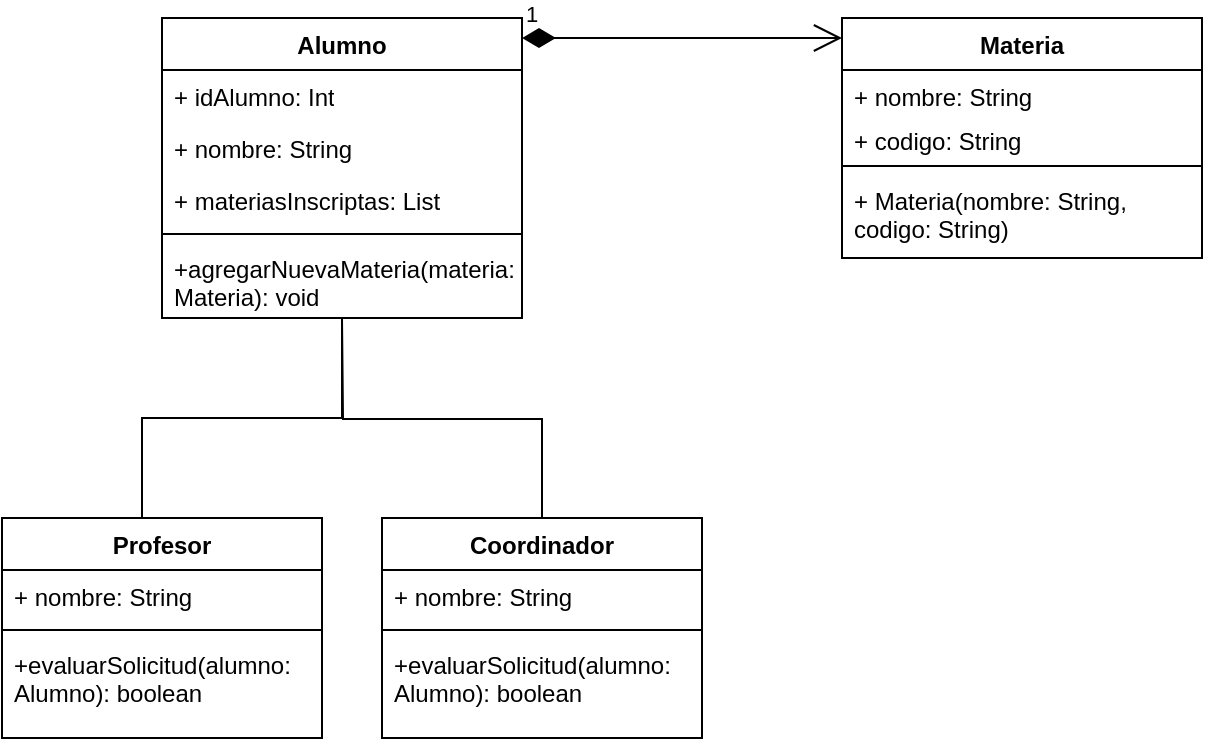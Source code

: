 <mxfile version="24.7.14">
  <diagram id="C5RBs43oDa-KdzZeNtuy" name="Page-1">
    <mxGraphModel dx="459" dy="789" grid="1" gridSize="10" guides="1" tooltips="1" connect="1" arrows="1" fold="1" page="1" pageScale="1" pageWidth="827" pageHeight="1169" math="0" shadow="0">
      <root>
        <mxCell id="WIyWlLk6GJQsqaUBKTNV-0" />
        <mxCell id="WIyWlLk6GJQsqaUBKTNV-1" parent="WIyWlLk6GJQsqaUBKTNV-0" />
        <mxCell id="OojGAbhkklRPXvO-Jimr-4" value="Alumno" style="swimlane;fontStyle=1;align=center;verticalAlign=top;childLayout=stackLayout;horizontal=1;startSize=26;horizontalStack=0;resizeParent=1;resizeParentMax=0;resizeLast=0;collapsible=1;marginBottom=0;whiteSpace=wrap;html=1;" vertex="1" parent="WIyWlLk6GJQsqaUBKTNV-1">
          <mxGeometry x="210" y="400" width="180" height="150" as="geometry">
            <mxRectangle x="210" y="400" width="80" height="30" as="alternateBounds" />
          </mxGeometry>
        </mxCell>
        <mxCell id="OojGAbhkklRPXvO-Jimr-5" value="+ idAlumno: Int" style="text;strokeColor=none;fillColor=none;align=left;verticalAlign=top;spacingLeft=4;spacingRight=4;overflow=hidden;rotatable=0;points=[[0,0.5],[1,0.5]];portConstraint=eastwest;whiteSpace=wrap;html=1;" vertex="1" parent="OojGAbhkklRPXvO-Jimr-4">
          <mxGeometry y="26" width="180" height="26" as="geometry" />
        </mxCell>
        <mxCell id="OojGAbhkklRPXvO-Jimr-15" value="+ nombre: String" style="text;strokeColor=none;fillColor=none;align=left;verticalAlign=top;spacingLeft=4;spacingRight=4;overflow=hidden;rotatable=0;points=[[0,0.5],[1,0.5]];portConstraint=eastwest;whiteSpace=wrap;html=1;" vertex="1" parent="OojGAbhkklRPXvO-Jimr-4">
          <mxGeometry y="52" width="180" height="26" as="geometry" />
        </mxCell>
        <mxCell id="OojGAbhkklRPXvO-Jimr-16" value="+ materiasInscriptas: List" style="text;strokeColor=none;fillColor=none;align=left;verticalAlign=top;spacingLeft=4;spacingRight=4;overflow=hidden;rotatable=0;points=[[0,0.5],[1,0.5]];portConstraint=eastwest;whiteSpace=wrap;html=1;" vertex="1" parent="OojGAbhkklRPXvO-Jimr-4">
          <mxGeometry y="78" width="180" height="26" as="geometry" />
        </mxCell>
        <mxCell id="OojGAbhkklRPXvO-Jimr-6" value="" style="line;strokeWidth=1;fillColor=none;align=left;verticalAlign=middle;spacingTop=-1;spacingLeft=3;spacingRight=3;rotatable=0;labelPosition=right;points=[];portConstraint=eastwest;strokeColor=inherit;" vertex="1" parent="OojGAbhkklRPXvO-Jimr-4">
          <mxGeometry y="104" width="180" height="8" as="geometry" />
        </mxCell>
        <mxCell id="OojGAbhkklRPXvO-Jimr-7" value="+&lt;span class=&quot;hljs-title function_ invoke__&quot;&gt;agregarNuevaMateria&lt;/span&gt;(&lt;span class=&quot;hljs-attr&quot;&gt;materia&lt;/span&gt;: Materia): &lt;span class=&quot;hljs-keyword&quot;&gt;void&lt;/span&gt;" style="text;strokeColor=none;fillColor=none;align=left;verticalAlign=top;spacingLeft=4;spacingRight=4;overflow=hidden;rotatable=0;points=[[0,0.5],[1,0.5]];portConstraint=eastwest;whiteSpace=wrap;html=1;" vertex="1" parent="OojGAbhkklRPXvO-Jimr-4">
          <mxGeometry y="112" width="180" height="38" as="geometry" />
        </mxCell>
        <mxCell id="OojGAbhkklRPXvO-Jimr-10" value="Materia" style="swimlane;fontStyle=1;align=center;verticalAlign=top;childLayout=stackLayout;horizontal=1;startSize=26;horizontalStack=0;resizeParent=1;resizeParentMax=0;resizeLast=0;collapsible=1;marginBottom=0;whiteSpace=wrap;html=1;" vertex="1" parent="WIyWlLk6GJQsqaUBKTNV-1">
          <mxGeometry x="550" y="400" width="180" height="120" as="geometry">
            <mxRectangle x="550" y="400" width="80" height="30" as="alternateBounds" />
          </mxGeometry>
        </mxCell>
        <mxCell id="OojGAbhkklRPXvO-Jimr-11" value="+ nombre: String" style="text;strokeColor=none;fillColor=none;align=left;verticalAlign=top;spacingLeft=4;spacingRight=4;overflow=hidden;rotatable=0;points=[[0,0.5],[1,0.5]];portConstraint=eastwest;whiteSpace=wrap;html=1;" vertex="1" parent="OojGAbhkklRPXvO-Jimr-10">
          <mxGeometry y="26" width="180" height="22" as="geometry" />
        </mxCell>
        <mxCell id="OojGAbhkklRPXvO-Jimr-18" value="+ codigo: String" style="text;strokeColor=none;fillColor=none;align=left;verticalAlign=top;spacingLeft=4;spacingRight=4;overflow=hidden;rotatable=0;points=[[0,0.5],[1,0.5]];portConstraint=eastwest;whiteSpace=wrap;html=1;" vertex="1" parent="OojGAbhkklRPXvO-Jimr-10">
          <mxGeometry y="48" width="180" height="22" as="geometry" />
        </mxCell>
        <mxCell id="OojGAbhkklRPXvO-Jimr-12" value="" style="line;strokeWidth=1;fillColor=none;align=left;verticalAlign=middle;spacingTop=-1;spacingLeft=3;spacingRight=3;rotatable=0;labelPosition=right;points=[];portConstraint=eastwest;strokeColor=inherit;" vertex="1" parent="OojGAbhkklRPXvO-Jimr-10">
          <mxGeometry y="70" width="180" height="8" as="geometry" />
        </mxCell>
        <mxCell id="OojGAbhkklRPXvO-Jimr-13" value="+ &lt;span class=&quot;hljs-built_in&quot;&gt;Materia&lt;/span&gt;(nombre: &lt;span class=&quot;hljs-type&quot;&gt;String&lt;/span&gt;, codigo: &lt;span class=&quot;hljs-type&quot;&gt;String&lt;/span&gt;)&lt;div&gt;&lt;br&gt;&lt;/div&gt;" style="text;strokeColor=none;fillColor=none;align=left;verticalAlign=top;spacingLeft=4;spacingRight=4;overflow=hidden;rotatable=0;points=[[0,0.5],[1,0.5]];portConstraint=eastwest;whiteSpace=wrap;html=1;" vertex="1" parent="OojGAbhkklRPXvO-Jimr-10">
          <mxGeometry y="78" width="180" height="42" as="geometry" />
        </mxCell>
        <mxCell id="OojGAbhkklRPXvO-Jimr-24" value="1" style="endArrow=open;html=1;endSize=12;startArrow=diamondThin;startSize=14;startFill=1;edgeStyle=orthogonalEdgeStyle;align=left;verticalAlign=bottom;rounded=0;flowAnimation=0;" edge="1" parent="WIyWlLk6GJQsqaUBKTNV-1">
          <mxGeometry x="-1" y="3" relative="1" as="geometry">
            <mxPoint x="390" y="410" as="sourcePoint" />
            <mxPoint x="550" y="410" as="targetPoint" />
            <Array as="points">
              <mxPoint x="500" y="410" />
              <mxPoint x="500" y="410" />
            </Array>
            <mxPoint as="offset" />
          </mxGeometry>
        </mxCell>
        <mxCell id="OojGAbhkklRPXvO-Jimr-72" value="Profesor&lt;div&gt;&lt;br&gt;&lt;/div&gt;" style="swimlane;fontStyle=1;align=center;verticalAlign=top;childLayout=stackLayout;horizontal=1;startSize=26;horizontalStack=0;resizeParent=1;resizeParentMax=0;resizeLast=0;collapsible=1;marginBottom=0;whiteSpace=wrap;html=1;" vertex="1" parent="WIyWlLk6GJQsqaUBKTNV-1">
          <mxGeometry x="130" y="650" width="160" height="110" as="geometry" />
        </mxCell>
        <mxCell id="OojGAbhkklRPXvO-Jimr-73" value="+ nombre: String" style="text;strokeColor=none;fillColor=none;align=left;verticalAlign=top;spacingLeft=4;spacingRight=4;overflow=hidden;rotatable=0;points=[[0,0.5],[1,0.5]];portConstraint=eastwest;whiteSpace=wrap;html=1;" vertex="1" parent="OojGAbhkklRPXvO-Jimr-72">
          <mxGeometry y="26" width="160" height="26" as="geometry" />
        </mxCell>
        <mxCell id="OojGAbhkklRPXvO-Jimr-74" value="" style="line;strokeWidth=1;fillColor=none;align=left;verticalAlign=middle;spacingTop=-1;spacingLeft=3;spacingRight=3;rotatable=0;labelPosition=right;points=[];portConstraint=eastwest;strokeColor=inherit;" vertex="1" parent="OojGAbhkklRPXvO-Jimr-72">
          <mxGeometry y="52" width="160" height="8" as="geometry" />
        </mxCell>
        <mxCell id="OojGAbhkklRPXvO-Jimr-75" value="+&lt;span class=&quot;hljs-title function_ invoke__&quot;&gt;evaluarSolicitud&lt;/span&gt;(&lt;span class=&quot;hljs-attr&quot;&gt;alumno&lt;/span&gt;: Alumno): &lt;span class=&quot;hljs-keyword&quot;&gt;boolean&lt;/span&gt;" style="text;strokeColor=none;fillColor=none;align=left;verticalAlign=top;spacingLeft=4;spacingRight=4;overflow=hidden;rotatable=0;points=[[0,0.5],[1,0.5]];portConstraint=eastwest;whiteSpace=wrap;html=1;" vertex="1" parent="OojGAbhkklRPXvO-Jimr-72">
          <mxGeometry y="60" width="160" height="50" as="geometry" />
        </mxCell>
        <mxCell id="OojGAbhkklRPXvO-Jimr-98" style="edgeStyle=orthogonalEdgeStyle;rounded=0;orthogonalLoop=1;jettySize=auto;html=1;exitX=0.5;exitY=0;exitDx=0;exitDy=0;endArrow=none;endFill=0;" edge="1" parent="WIyWlLk6GJQsqaUBKTNV-1" source="OojGAbhkklRPXvO-Jimr-77">
          <mxGeometry relative="1" as="geometry">
            <mxPoint x="300" y="550" as="targetPoint" />
          </mxGeometry>
        </mxCell>
        <mxCell id="OojGAbhkklRPXvO-Jimr-77" value="Coordinador&lt;div&gt;&lt;br&gt;&lt;/div&gt;" style="swimlane;fontStyle=1;align=center;verticalAlign=top;childLayout=stackLayout;horizontal=1;startSize=26;horizontalStack=0;resizeParent=1;resizeParentMax=0;resizeLast=0;collapsible=1;marginBottom=0;whiteSpace=wrap;html=1;" vertex="1" parent="WIyWlLk6GJQsqaUBKTNV-1">
          <mxGeometry x="320" y="650" width="160" height="110" as="geometry" />
        </mxCell>
        <mxCell id="OojGAbhkklRPXvO-Jimr-78" value="+ nombre: String" style="text;strokeColor=none;fillColor=none;align=left;verticalAlign=top;spacingLeft=4;spacingRight=4;overflow=hidden;rotatable=0;points=[[0,0.5],[1,0.5]];portConstraint=eastwest;whiteSpace=wrap;html=1;" vertex="1" parent="OojGAbhkklRPXvO-Jimr-77">
          <mxGeometry y="26" width="160" height="26" as="geometry" />
        </mxCell>
        <mxCell id="OojGAbhkklRPXvO-Jimr-79" value="" style="line;strokeWidth=1;fillColor=none;align=left;verticalAlign=middle;spacingTop=-1;spacingLeft=3;spacingRight=3;rotatable=0;labelPosition=right;points=[];portConstraint=eastwest;strokeColor=inherit;" vertex="1" parent="OojGAbhkklRPXvO-Jimr-77">
          <mxGeometry y="52" width="160" height="8" as="geometry" />
        </mxCell>
        <mxCell id="OojGAbhkklRPXvO-Jimr-80" value="+&lt;span class=&quot;hljs-title function_ invoke__&quot;&gt;evaluarSolicitud&lt;/span&gt;(&lt;span class=&quot;hljs-attr&quot;&gt;alumno&lt;/span&gt;: Alumno): &lt;span class=&quot;hljs-keyword&quot;&gt;boolean&lt;/span&gt;" style="text;strokeColor=none;fillColor=none;align=left;verticalAlign=top;spacingLeft=4;spacingRight=4;overflow=hidden;rotatable=0;points=[[0,0.5],[1,0.5]];portConstraint=eastwest;whiteSpace=wrap;html=1;" vertex="1" parent="OojGAbhkklRPXvO-Jimr-77">
          <mxGeometry y="60" width="160" height="50" as="geometry" />
        </mxCell>
        <mxCell id="OojGAbhkklRPXvO-Jimr-95" value="" style="endArrow=none;endSize=10;endFill=0;shadow=0;strokeWidth=1;rounded=0;curved=0;edgeStyle=elbowEdgeStyle;elbow=vertical;" edge="1" parent="WIyWlLk6GJQsqaUBKTNV-1">
          <mxGeometry width="160" relative="1" as="geometry">
            <mxPoint x="200" y="650" as="sourcePoint" />
            <mxPoint x="300" y="550" as="targetPoint" />
          </mxGeometry>
        </mxCell>
      </root>
    </mxGraphModel>
  </diagram>
</mxfile>
